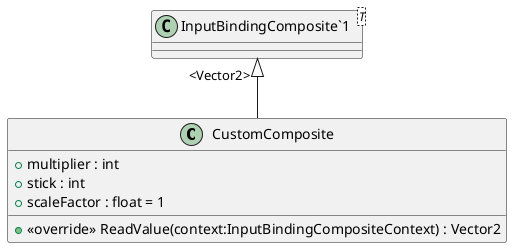 @startuml
class CustomComposite {
    + multiplier : int
    + stick : int
    + scaleFactor : float = 1
    + <<override>> ReadValue(context:InputBindingCompositeContext) : Vector2
}
class "InputBindingComposite`1"<T> {
}
"InputBindingComposite`1" "<Vector2>" <|-- CustomComposite
@enduml
